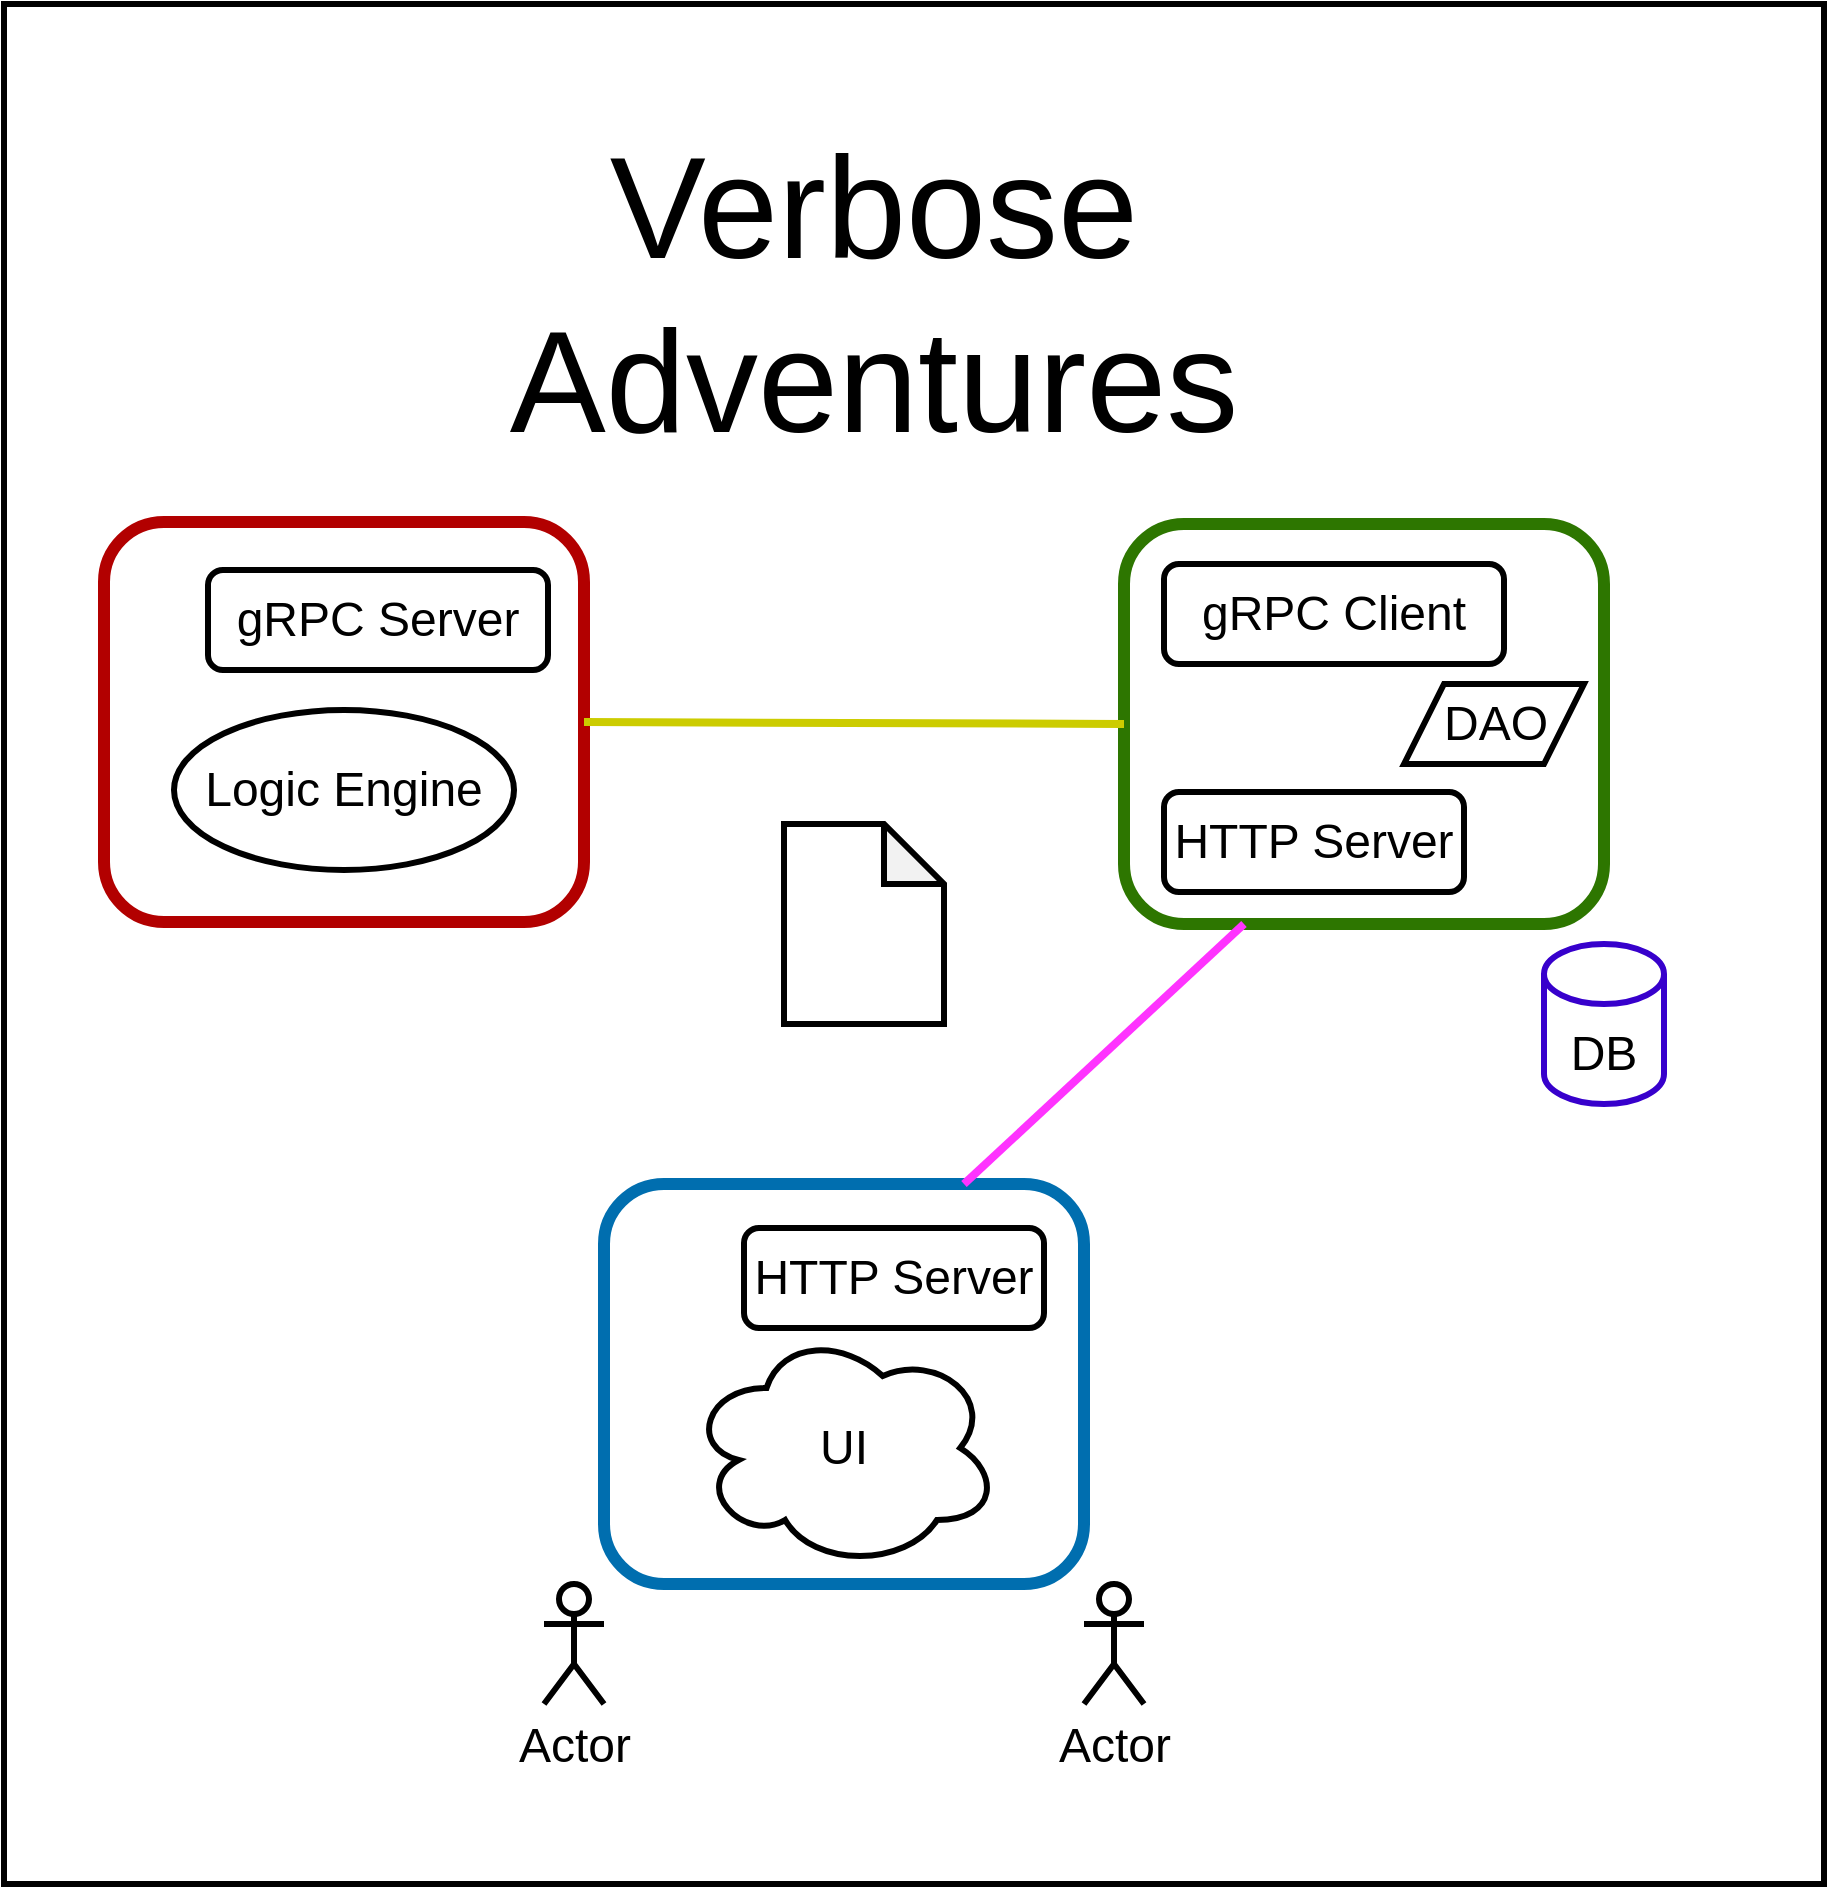 <mxfile version="20.2.3" type="device"><diagram id="CJxIlmLASRRrKTB9bYTP" name="Page-1"><mxGraphModel dx="3694" dy="2814" grid="1" gridSize="10" guides="1" tooltips="1" connect="1" arrows="1" fold="1" page="1" pageScale="1" pageWidth="850" pageHeight="1100" math="0" shadow="0"><root><mxCell id="0"/><mxCell id="1" parent="0"/><mxCell id="EHb5v_JshZGnSy266cnv-70" value="" style="rounded=0;whiteSpace=wrap;html=1;fontSize=24;strokeWidth=3;" parent="1" vertex="1"><mxGeometry x="-10" y="-50" width="910" height="940" as="geometry"/></mxCell><mxCell id="EHb5v_JshZGnSy266cnv-1" value="&lt;font style=&quot;font-size: 72px;&quot;&gt;Verbose Adventures&lt;/font&gt;" style="text;html=1;strokeColor=none;fillColor=none;align=center;verticalAlign=middle;whiteSpace=wrap;rounded=0;" parent="1" vertex="1"><mxGeometry x="215" width="420" height="190" as="geometry"/></mxCell><mxCell id="EHb5v_JshZGnSy266cnv-30" value="" style="rounded=1;whiteSpace=wrap;html=1;fontSize=48;fillColor=none;strokeColor=#B20000;fontColor=#ffffff;gradientColor=none;strokeWidth=6;" parent="1" vertex="1"><mxGeometry x="40" y="209" width="240" height="200" as="geometry"/></mxCell><mxCell id="EHb5v_JshZGnSy266cnv-31" value="" style="rounded=1;whiteSpace=wrap;html=1;fontSize=48;fillColor=none;strokeColor=#006EAF;fontColor=#ffffff;strokeWidth=6;" parent="1" vertex="1"><mxGeometry x="290" y="540" width="240" height="200" as="geometry"/></mxCell><mxCell id="EHb5v_JshZGnSy266cnv-32" value="" style="rounded=1;whiteSpace=wrap;html=1;fontSize=48;fillColor=none;strokeColor=#2D7600;fontColor=#ffffff;strokeWidth=6;" parent="1" vertex="1"><mxGeometry x="550" y="210" width="240" height="200" as="geometry"/></mxCell><mxCell id="EHb5v_JshZGnSy266cnv-35" value="&lt;font style=&quot;font-size: 24px;&quot;&gt;HTTP Server&lt;/font&gt;" style="text;html=1;strokeColor=none;fillColor=none;align=center;verticalAlign=middle;whiteSpace=wrap;rounded=0;fontSize=48;" parent="1" vertex="1"><mxGeometry x="360" y="548" width="150" height="60" as="geometry"/></mxCell><mxCell id="EHb5v_JshZGnSy266cnv-36" value="Actor" style="shape=umlActor;verticalLabelPosition=bottom;verticalAlign=top;html=1;outlineConnect=0;fontSize=24;strokeWidth=3;fillColor=none;gradientColor=none;" parent="1" vertex="1"><mxGeometry x="260" y="740" width="30" height="60" as="geometry"/></mxCell><mxCell id="EHb5v_JshZGnSy266cnv-38" value="Actor" style="shape=umlActor;verticalLabelPosition=bottom;verticalAlign=top;html=1;outlineConnect=0;fontSize=24;strokeWidth=3;fillColor=none;gradientColor=none;" parent="1" vertex="1"><mxGeometry x="530" y="740" width="30" height="60" as="geometry"/></mxCell><mxCell id="EHb5v_JshZGnSy266cnv-40" value="&lt;font style=&quot;font-size: 24px;&quot;&gt;HTTP Server&lt;/font&gt;" style="text;html=1;strokeColor=none;fillColor=none;align=center;verticalAlign=middle;whiteSpace=wrap;rounded=0;fontSize=48;" parent="1" vertex="1"><mxGeometry x="570" y="330" width="150" height="60" as="geometry"/></mxCell><mxCell id="EHb5v_JshZGnSy266cnv-44" value="" style="rounded=1;whiteSpace=wrap;html=1;fontSize=24;strokeWidth=3;fillColor=none;gradientColor=none;" parent="1" vertex="1"><mxGeometry x="570" y="344" width="150" height="50" as="geometry"/></mxCell><mxCell id="EHb5v_JshZGnSy266cnv-43" value="" style="rounded=1;whiteSpace=wrap;html=1;fontSize=24;strokeWidth=3;fillColor=none;gradientColor=none;" parent="1" vertex="1"><mxGeometry x="360" y="562" width="150" height="50" as="geometry"/></mxCell><mxCell id="EHb5v_JshZGnSy266cnv-46" value="" style="rounded=1;whiteSpace=wrap;html=1;fontSize=24;strokeWidth=3;fillColor=none;gradientColor=none;" parent="1" vertex="1"><mxGeometry x="570" y="230" width="170" height="50" as="geometry"/></mxCell><mxCell id="EHb5v_JshZGnSy266cnv-47" value="" style="shape=cylinder3;whiteSpace=wrap;html=1;boundedLbl=1;backgroundOutline=1;size=15;fontSize=24;strokeWidth=3;fillColor=none;fontColor=#ffffff;strokeColor=#3700CC;" parent="1" vertex="1"><mxGeometry x="760" y="420" width="60" height="80" as="geometry"/></mxCell><mxCell id="EHb5v_JshZGnSy266cnv-52" value="" style="ellipse;shape=cloud;whiteSpace=wrap;html=1;fontSize=24;strokeWidth=3;fillColor=none;gradientColor=none;" parent="1" vertex="1"><mxGeometry x="332.5" y="612" width="155" height="120" as="geometry"/></mxCell><mxCell id="EHb5v_JshZGnSy266cnv-53" value="UI" style="text;html=1;strokeColor=none;fillColor=none;align=center;verticalAlign=middle;whiteSpace=wrap;rounded=0;fontSize=24;" parent="1" vertex="1"><mxGeometry x="380" y="657" width="60" height="30" as="geometry"/></mxCell><mxCell id="EHb5v_JshZGnSy266cnv-54" value="DB" style="text;html=1;strokeColor=none;fillColor=none;align=center;verticalAlign=middle;whiteSpace=wrap;rounded=0;fontSize=24;" parent="1" vertex="1"><mxGeometry x="760" y="460" width="60" height="30" as="geometry"/></mxCell><mxCell id="EHb5v_JshZGnSy266cnv-55" value="gRPC Client" style="text;html=1;strokeColor=none;fillColor=none;align=center;verticalAlign=middle;whiteSpace=wrap;rounded=0;fontSize=24;" parent="1" vertex="1"><mxGeometry x="565" y="235" width="180" height="40" as="geometry"/></mxCell><mxCell id="EHb5v_JshZGnSy266cnv-56" value="" style="rounded=1;whiteSpace=wrap;html=1;fontSize=24;strokeWidth=3;fillColor=none;gradientColor=none;" parent="1" vertex="1"><mxGeometry x="92" y="233" width="170" height="50" as="geometry"/></mxCell><mxCell id="EHb5v_JshZGnSy266cnv-57" value="gRPC Server" style="text;html=1;strokeColor=none;fillColor=none;align=center;verticalAlign=middle;whiteSpace=wrap;rounded=0;fontSize=24;" parent="1" vertex="1"><mxGeometry x="87" y="238" width="180" height="40" as="geometry"/></mxCell><mxCell id="EHb5v_JshZGnSy266cnv-58" value="" style="shape=parallelogram;perimeter=parallelogramPerimeter;whiteSpace=wrap;html=1;fixedSize=1;fontSize=24;strokeWidth=3;fillColor=none;gradientColor=none;" parent="1" vertex="1"><mxGeometry x="690" y="290" width="90" height="40" as="geometry"/></mxCell><mxCell id="EHb5v_JshZGnSy266cnv-60" value="DAO" style="text;html=1;strokeColor=none;fillColor=none;align=center;verticalAlign=middle;whiteSpace=wrap;rounded=0;fontSize=24;" parent="1" vertex="1"><mxGeometry x="706" y="295" width="60" height="30" as="geometry"/></mxCell><mxCell id="EHb5v_JshZGnSy266cnv-61" value="" style="ellipse;whiteSpace=wrap;html=1;fontSize=24;strokeWidth=3;fillColor=none;gradientColor=none;" parent="1" vertex="1"><mxGeometry x="75" y="303" width="170" height="80" as="geometry"/></mxCell><mxCell id="EHb5v_JshZGnSy266cnv-62" value="Logic Engine" style="text;html=1;strokeColor=none;fillColor=none;align=center;verticalAlign=middle;whiteSpace=wrap;rounded=0;fontSize=24;" parent="1" vertex="1"><mxGeometry x="65" y="313" width="190" height="60" as="geometry"/></mxCell><mxCell id="EHb5v_JshZGnSy266cnv-66" value="" style="endArrow=none;html=1;rounded=1;fontSize=24;exitX=1;exitY=0.5;exitDx=0;exitDy=0;entryX=0;entryY=0.5;entryDx=0;entryDy=0;strokeWidth=4;strokeColor=#CCCC00;" parent="1" source="EHb5v_JshZGnSy266cnv-30" target="EHb5v_JshZGnSy266cnv-32" edge="1"><mxGeometry width="50" height="50" relative="1" as="geometry"><mxPoint x="490" y="390" as="sourcePoint"/><mxPoint x="540" y="340" as="targetPoint"/></mxGeometry></mxCell><mxCell id="EHb5v_JshZGnSy266cnv-67" value="" style="endArrow=none;html=1;rounded=1;fontSize=24;exitX=0.75;exitY=0;exitDx=0;exitDy=0;entryX=0.25;entryY=1;entryDx=0;entryDy=0;strokeWidth=4;strokeColor=#FF33FF;" parent="1" source="EHb5v_JshZGnSy266cnv-31" target="EHb5v_JshZGnSy266cnv-32" edge="1"><mxGeometry width="50" height="50" relative="1" as="geometry"><mxPoint x="450" y="490" as="sourcePoint"/><mxPoint x="720" y="491" as="targetPoint"/></mxGeometry></mxCell><mxCell id="EHb5v_JshZGnSy266cnv-68" value="" style="shape=note;whiteSpace=wrap;html=1;backgroundOutline=1;darkOpacity=0.05;fontSize=24;strokeWidth=3;fillColor=none;gradientColor=none;" parent="1" vertex="1"><mxGeometry x="380" y="360" width="80" height="100" as="geometry"/></mxCell></root></mxGraphModel></diagram></mxfile>